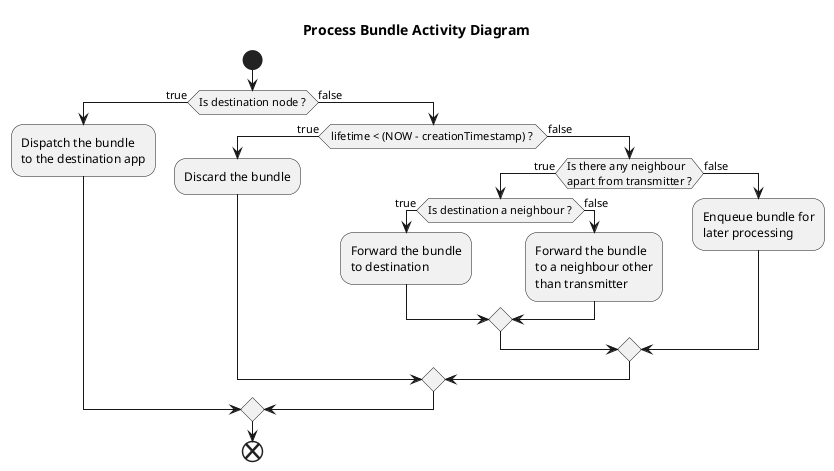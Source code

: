 
@startuml
title Process Bundle Activity Diagram

start
if (Is destination node ?) then (true)
	:Dispatch the bundle\nto the destination app;
else (false)
	if (lifetime < (NOW - creationTimestamp) ? ) then (true)
		:Discard the bundle;
	else (false)
		if (Is there any neighbour\napart from transmitter ?) then (true)
			if (Is destination a neighbour ?) then (true)
				:Forward the bundle\nto destination;
			else (false)
				:Forward the bundle\nto a neighbour other\nthan transmitter;
			endif
		else (false)
			:Enqueue bundle for\nlater processing;
		endif
	endif
endif
end

@enduml